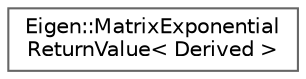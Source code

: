 digraph "Graphical Class Hierarchy"
{
 // LATEX_PDF_SIZE
  bgcolor="transparent";
  edge [fontname=Helvetica,fontsize=10,labelfontname=Helvetica,labelfontsize=10];
  node [fontname=Helvetica,fontsize=10,shape=box,height=0.2,width=0.4];
  rankdir="LR";
  Node0 [id="Node000000",label="Eigen::MatrixExponential\lReturnValue\< Derived \>",height=0.2,width=0.4,color="grey40", fillcolor="white", style="filled",URL="$structEigen_1_1MatrixExponentialReturnValue.html",tooltip=" "];
}
